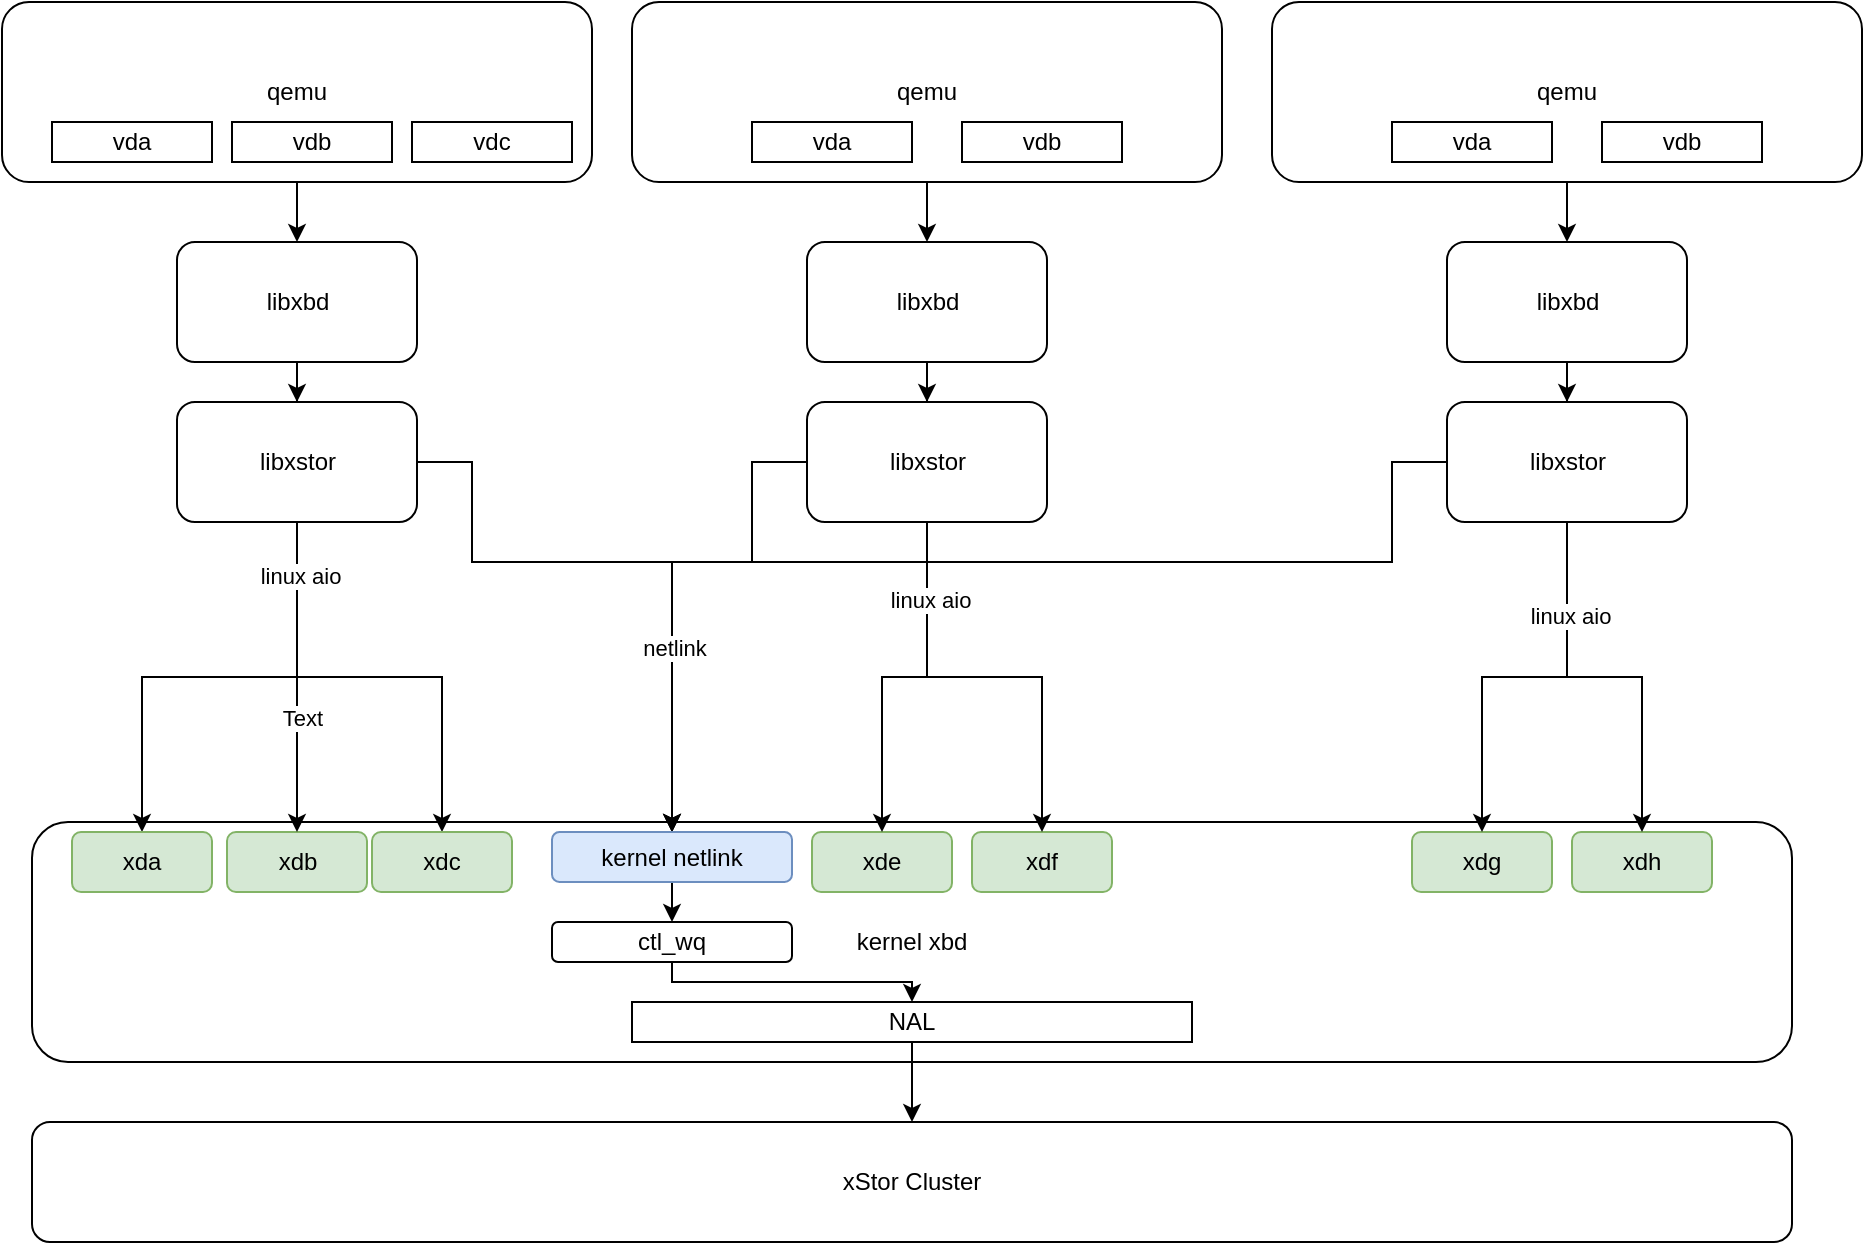 <mxfile version="14.4.3" type="github">
  <diagram id="c5xd6zAxmUlIKTS7ceqc" name="Page-1">
    <mxGraphModel dx="1426" dy="737" grid="1" gridSize="10" guides="1" tooltips="1" connect="1" arrows="1" fold="1" page="1" pageScale="1" pageWidth="827" pageHeight="1169" math="0" shadow="0">
      <root>
        <mxCell id="0" />
        <mxCell id="1" parent="0" />
        <mxCell id="djnP0JwhcujEe2xNqMuk-10" value="kernel xbd" style="rounded=1;whiteSpace=wrap;html=1;" parent="1" vertex="1">
          <mxGeometry x="70" y="460" width="880" height="120" as="geometry" />
        </mxCell>
        <mxCell id="djnP0JwhcujEe2xNqMuk-4" value="" style="edgeStyle=orthogonalEdgeStyle;rounded=0;orthogonalLoop=1;jettySize=auto;html=1;" parent="1" source="djnP0JwhcujEe2xNqMuk-2" target="djnP0JwhcujEe2xNqMuk-3" edge="1">
          <mxGeometry relative="1" as="geometry" />
        </mxCell>
        <mxCell id="djnP0JwhcujEe2xNqMuk-2" value="qemu" style="rounded=1;whiteSpace=wrap;html=1;" parent="1" vertex="1">
          <mxGeometry x="55" y="50" width="295" height="90" as="geometry" />
        </mxCell>
        <mxCell id="djnP0JwhcujEe2xNqMuk-6" value="" style="edgeStyle=orthogonalEdgeStyle;rounded=0;orthogonalLoop=1;jettySize=auto;html=1;" parent="1" source="djnP0JwhcujEe2xNqMuk-3" target="djnP0JwhcujEe2xNqMuk-5" edge="1">
          <mxGeometry relative="1" as="geometry" />
        </mxCell>
        <mxCell id="djnP0JwhcujEe2xNqMuk-3" value="libxbd" style="whiteSpace=wrap;html=1;rounded=1;" parent="1" vertex="1">
          <mxGeometry x="142.5" y="170" width="120" height="60" as="geometry" />
        </mxCell>
        <mxCell id="djnP0JwhcujEe2xNqMuk-19" style="edgeStyle=orthogonalEdgeStyle;rounded=0;orthogonalLoop=1;jettySize=auto;html=1;exitX=0.5;exitY=1;exitDx=0;exitDy=0;entryX=0.5;entryY=0;entryDx=0;entryDy=0;" parent="1" source="djnP0JwhcujEe2xNqMuk-5" target="djnP0JwhcujEe2xNqMuk-11" edge="1">
          <mxGeometry relative="1" as="geometry" />
        </mxCell>
        <mxCell id="djnP0JwhcujEe2xNqMuk-21" style="edgeStyle=orthogonalEdgeStyle;rounded=0;orthogonalLoop=1;jettySize=auto;html=1;exitX=0.5;exitY=1;exitDx=0;exitDy=0;entryX=0.5;entryY=0;entryDx=0;entryDy=0;" parent="1" source="djnP0JwhcujEe2xNqMuk-5" target="djnP0JwhcujEe2xNqMuk-13" edge="1">
          <mxGeometry relative="1" as="geometry" />
        </mxCell>
        <mxCell id="djnP0JwhcujEe2xNqMuk-47" style="edgeStyle=orthogonalEdgeStyle;rounded=0;orthogonalLoop=1;jettySize=auto;html=1;exitX=1;exitY=0.5;exitDx=0;exitDy=0;entryX=0.5;entryY=0;entryDx=0;entryDy=0;" parent="1" source="djnP0JwhcujEe2xNqMuk-5" target="djnP0JwhcujEe2xNqMuk-45" edge="1">
          <mxGeometry relative="1" as="geometry">
            <Array as="points">
              <mxPoint x="290" y="280" />
              <mxPoint x="290" y="330" />
              <mxPoint x="390" y="330" />
            </Array>
          </mxGeometry>
        </mxCell>
        <mxCell id="djnP0JwhcujEe2xNqMuk-5" value="libxstor" style="whiteSpace=wrap;html=1;rounded=1;" parent="1" vertex="1">
          <mxGeometry x="142.5" y="250" width="120" height="60" as="geometry" />
        </mxCell>
        <mxCell id="djnP0JwhcujEe2xNqMuk-7" value="vda" style="rounded=0;whiteSpace=wrap;html=1;" parent="1" vertex="1">
          <mxGeometry x="80" y="110" width="80" height="20" as="geometry" />
        </mxCell>
        <mxCell id="djnP0JwhcujEe2xNqMuk-8" value="vdb" style="rounded=0;whiteSpace=wrap;html=1;" parent="1" vertex="1">
          <mxGeometry x="170" y="110" width="80" height="20" as="geometry" />
        </mxCell>
        <mxCell id="djnP0JwhcujEe2xNqMuk-9" value="vdc" style="rounded=0;whiteSpace=wrap;html=1;" parent="1" vertex="1">
          <mxGeometry x="260" y="110" width="80" height="20" as="geometry" />
        </mxCell>
        <mxCell id="djnP0JwhcujEe2xNqMuk-11" value="xda" style="rounded=1;whiteSpace=wrap;html=1;fillColor=#d5e8d4;strokeColor=#82b366;" parent="1" vertex="1">
          <mxGeometry x="90" y="465" width="70" height="30" as="geometry" />
        </mxCell>
        <mxCell id="djnP0JwhcujEe2xNqMuk-12" value="xdb" style="rounded=1;whiteSpace=wrap;html=1;fillColor=#d5e8d4;strokeColor=#82b366;" parent="1" vertex="1">
          <mxGeometry x="167.5" y="465" width="70" height="30" as="geometry" />
        </mxCell>
        <mxCell id="djnP0JwhcujEe2xNqMuk-13" value="xdc" style="rounded=1;whiteSpace=wrap;html=1;fillColor=#d5e8d4;strokeColor=#82b366;" parent="1" vertex="1">
          <mxGeometry x="240" y="465" width="70" height="30" as="geometry" />
        </mxCell>
        <mxCell id="djnP0JwhcujEe2xNqMuk-15" value="xde" style="rounded=1;whiteSpace=wrap;html=1;fillColor=#d5e8d4;strokeColor=#82b366;" parent="1" vertex="1">
          <mxGeometry x="460" y="465" width="70" height="30" as="geometry" />
        </mxCell>
        <mxCell id="djnP0JwhcujEe2xNqMuk-16" value="xdf" style="rounded=1;whiteSpace=wrap;html=1;fillColor=#d5e8d4;strokeColor=#82b366;" parent="1" vertex="1">
          <mxGeometry x="540" y="465" width="70" height="30" as="geometry" />
        </mxCell>
        <mxCell id="djnP0JwhcujEe2xNqMuk-17" value="xdg" style="rounded=1;whiteSpace=wrap;html=1;fillColor=#d5e8d4;strokeColor=#82b366;" parent="1" vertex="1">
          <mxGeometry x="760" y="465" width="70" height="30" as="geometry" />
        </mxCell>
        <mxCell id="djnP0JwhcujEe2xNqMuk-18" value="xdh" style="rounded=1;whiteSpace=wrap;html=1;fillColor=#d5e8d4;strokeColor=#82b366;" parent="1" vertex="1">
          <mxGeometry x="840" y="465" width="70" height="30" as="geometry" />
        </mxCell>
        <mxCell id="djnP0JwhcujEe2xNqMuk-23" style="edgeStyle=orthogonalEdgeStyle;rounded=0;orthogonalLoop=1;jettySize=auto;html=1;exitX=0.5;exitY=1;exitDx=0;exitDy=0;entryX=0.5;entryY=0;entryDx=0;entryDy=0;" parent="1" source="djnP0JwhcujEe2xNqMuk-5" target="djnP0JwhcujEe2xNqMuk-12" edge="1">
          <mxGeometry relative="1" as="geometry">
            <Array as="points">
              <mxPoint x="203" y="465" />
            </Array>
          </mxGeometry>
        </mxCell>
        <mxCell id="djnP0JwhcujEe2xNqMuk-54" value="Text" style="edgeLabel;html=1;align=center;verticalAlign=middle;resizable=0;points=[];" parent="djnP0JwhcujEe2xNqMuk-23" vertex="1" connectable="0">
          <mxGeometry x="0.265" y="2" relative="1" as="geometry">
            <mxPoint as="offset" />
          </mxGeometry>
        </mxCell>
        <mxCell id="djnP0JwhcujEe2xNqMuk-55" value="linux aio" style="edgeLabel;html=1;align=center;verticalAlign=middle;resizable=0;points=[];" parent="djnP0JwhcujEe2xNqMuk-23" vertex="1" connectable="0">
          <mxGeometry x="-0.652" y="1" relative="1" as="geometry">
            <mxPoint as="offset" />
          </mxGeometry>
        </mxCell>
        <mxCell id="djnP0JwhcujEe2xNqMuk-24" value="" style="edgeStyle=orthogonalEdgeStyle;rounded=0;orthogonalLoop=1;jettySize=auto;html=1;" parent="1" source="djnP0JwhcujEe2xNqMuk-25" target="djnP0JwhcujEe2xNqMuk-27" edge="1">
          <mxGeometry relative="1" as="geometry" />
        </mxCell>
        <mxCell id="djnP0JwhcujEe2xNqMuk-25" value="qemu" style="rounded=1;whiteSpace=wrap;html=1;" parent="1" vertex="1">
          <mxGeometry x="370" y="50" width="295" height="90" as="geometry" />
        </mxCell>
        <mxCell id="djnP0JwhcujEe2xNqMuk-26" value="" style="edgeStyle=orthogonalEdgeStyle;rounded=0;orthogonalLoop=1;jettySize=auto;html=1;" parent="1" source="djnP0JwhcujEe2xNqMuk-27" target="djnP0JwhcujEe2xNqMuk-28" edge="1">
          <mxGeometry relative="1" as="geometry" />
        </mxCell>
        <mxCell id="djnP0JwhcujEe2xNqMuk-27" value="libxbd" style="whiteSpace=wrap;html=1;rounded=1;" parent="1" vertex="1">
          <mxGeometry x="457.5" y="170" width="120" height="60" as="geometry" />
        </mxCell>
        <mxCell id="djnP0JwhcujEe2xNqMuk-33" style="edgeStyle=orthogonalEdgeStyle;rounded=0;orthogonalLoop=1;jettySize=auto;html=1;exitX=0.5;exitY=1;exitDx=0;exitDy=0;entryX=0.5;entryY=0;entryDx=0;entryDy=0;" parent="1" source="djnP0JwhcujEe2xNqMuk-28" target="djnP0JwhcujEe2xNqMuk-15" edge="1">
          <mxGeometry relative="1" as="geometry" />
        </mxCell>
        <mxCell id="djnP0JwhcujEe2xNqMuk-34" style="edgeStyle=orthogonalEdgeStyle;rounded=0;orthogonalLoop=1;jettySize=auto;html=1;exitX=0.5;exitY=1;exitDx=0;exitDy=0;entryX=0.5;entryY=0;entryDx=0;entryDy=0;" parent="1" source="djnP0JwhcujEe2xNqMuk-28" target="djnP0JwhcujEe2xNqMuk-16" edge="1">
          <mxGeometry relative="1" as="geometry" />
        </mxCell>
        <mxCell id="djnP0JwhcujEe2xNqMuk-56" value="linux aio" style="edgeLabel;html=1;align=center;verticalAlign=middle;resizable=0;points=[];" parent="djnP0JwhcujEe2xNqMuk-34" vertex="1" connectable="0">
          <mxGeometry x="-0.633" y="1" relative="1" as="geometry">
            <mxPoint as="offset" />
          </mxGeometry>
        </mxCell>
        <mxCell id="djnP0JwhcujEe2xNqMuk-51" style="edgeStyle=orthogonalEdgeStyle;rounded=0;orthogonalLoop=1;jettySize=auto;html=1;exitX=0;exitY=0.5;exitDx=0;exitDy=0;entryX=0.5;entryY=0;entryDx=0;entryDy=0;" parent="1" source="djnP0JwhcujEe2xNqMuk-28" target="djnP0JwhcujEe2xNqMuk-45" edge="1">
          <mxGeometry relative="1" as="geometry">
            <Array as="points">
              <mxPoint x="430" y="280" />
              <mxPoint x="430" y="330" />
              <mxPoint x="390" y="330" />
            </Array>
          </mxGeometry>
        </mxCell>
        <mxCell id="djnP0JwhcujEe2xNqMuk-28" value="libxstor" style="whiteSpace=wrap;html=1;rounded=1;" parent="1" vertex="1">
          <mxGeometry x="457.5" y="250" width="120" height="60" as="geometry" />
        </mxCell>
        <mxCell id="djnP0JwhcujEe2xNqMuk-29" value="vda" style="rounded=0;whiteSpace=wrap;html=1;" parent="1" vertex="1">
          <mxGeometry x="430" y="110" width="80" height="20" as="geometry" />
        </mxCell>
        <mxCell id="djnP0JwhcujEe2xNqMuk-30" value="vdb" style="rounded=0;whiteSpace=wrap;html=1;" parent="1" vertex="1">
          <mxGeometry x="535" y="110" width="80" height="20" as="geometry" />
        </mxCell>
        <mxCell id="djnP0JwhcujEe2xNqMuk-35" value="" style="edgeStyle=orthogonalEdgeStyle;rounded=0;orthogonalLoop=1;jettySize=auto;html=1;" parent="1" source="djnP0JwhcujEe2xNqMuk-36" target="djnP0JwhcujEe2xNqMuk-38" edge="1">
          <mxGeometry relative="1" as="geometry" />
        </mxCell>
        <mxCell id="djnP0JwhcujEe2xNqMuk-36" value="qemu" style="rounded=1;whiteSpace=wrap;html=1;" parent="1" vertex="1">
          <mxGeometry x="690" y="50" width="295" height="90" as="geometry" />
        </mxCell>
        <mxCell id="djnP0JwhcujEe2xNqMuk-37" value="" style="edgeStyle=orthogonalEdgeStyle;rounded=0;orthogonalLoop=1;jettySize=auto;html=1;" parent="1" source="djnP0JwhcujEe2xNqMuk-38" target="djnP0JwhcujEe2xNqMuk-39" edge="1">
          <mxGeometry relative="1" as="geometry" />
        </mxCell>
        <mxCell id="djnP0JwhcujEe2xNqMuk-38" value="libxbd" style="whiteSpace=wrap;html=1;rounded=1;" parent="1" vertex="1">
          <mxGeometry x="777.5" y="170" width="120" height="60" as="geometry" />
        </mxCell>
        <mxCell id="djnP0JwhcujEe2xNqMuk-43" style="edgeStyle=orthogonalEdgeStyle;rounded=0;orthogonalLoop=1;jettySize=auto;html=1;exitX=0.5;exitY=1;exitDx=0;exitDy=0;entryX=0.5;entryY=0;entryDx=0;entryDy=0;" parent="1" source="djnP0JwhcujEe2xNqMuk-39" target="djnP0JwhcujEe2xNqMuk-17" edge="1">
          <mxGeometry relative="1" as="geometry" />
        </mxCell>
        <mxCell id="djnP0JwhcujEe2xNqMuk-44" style="edgeStyle=orthogonalEdgeStyle;rounded=0;orthogonalLoop=1;jettySize=auto;html=1;exitX=0.5;exitY=1;exitDx=0;exitDy=0;entryX=0.5;entryY=0;entryDx=0;entryDy=0;" parent="1" source="djnP0JwhcujEe2xNqMuk-39" target="djnP0JwhcujEe2xNqMuk-18" edge="1">
          <mxGeometry relative="1" as="geometry" />
        </mxCell>
        <mxCell id="djnP0JwhcujEe2xNqMuk-57" value="linux aio" style="edgeLabel;html=1;align=center;verticalAlign=middle;resizable=0;points=[];" parent="djnP0JwhcujEe2xNqMuk-44" vertex="1" connectable="0">
          <mxGeometry x="-0.512" y="1" relative="1" as="geometry">
            <mxPoint as="offset" />
          </mxGeometry>
        </mxCell>
        <mxCell id="djnP0JwhcujEe2xNqMuk-52" style="edgeStyle=orthogonalEdgeStyle;rounded=0;orthogonalLoop=1;jettySize=auto;html=1;exitX=0;exitY=0.5;exitDx=0;exitDy=0;entryX=0.5;entryY=0;entryDx=0;entryDy=0;" parent="1" source="djnP0JwhcujEe2xNqMuk-39" target="djnP0JwhcujEe2xNqMuk-45" edge="1">
          <mxGeometry relative="1" as="geometry">
            <Array as="points">
              <mxPoint x="750" y="280" />
              <mxPoint x="750" y="330" />
              <mxPoint x="390" y="330" />
            </Array>
          </mxGeometry>
        </mxCell>
        <mxCell id="djnP0JwhcujEe2xNqMuk-53" value="netlink" style="edgeLabel;html=1;align=center;verticalAlign=middle;resizable=0;points=[];" parent="djnP0JwhcujEe2xNqMuk-52" vertex="1" connectable="0">
          <mxGeometry x="0.679" y="1" relative="1" as="geometry">
            <mxPoint as="offset" />
          </mxGeometry>
        </mxCell>
        <mxCell id="djnP0JwhcujEe2xNqMuk-39" value="libxstor" style="whiteSpace=wrap;html=1;rounded=1;" parent="1" vertex="1">
          <mxGeometry x="777.5" y="250" width="120" height="60" as="geometry" />
        </mxCell>
        <mxCell id="djnP0JwhcujEe2xNqMuk-40" value="vda" style="rounded=0;whiteSpace=wrap;html=1;" parent="1" vertex="1">
          <mxGeometry x="750" y="110" width="80" height="20" as="geometry" />
        </mxCell>
        <mxCell id="djnP0JwhcujEe2xNqMuk-41" value="vdb" style="rounded=0;whiteSpace=wrap;html=1;" parent="1" vertex="1">
          <mxGeometry x="855" y="110" width="80" height="20" as="geometry" />
        </mxCell>
        <mxCell id="75DISTTZGsw6GLym1B8j-2" style="edgeStyle=orthogonalEdgeStyle;rounded=0;orthogonalLoop=1;jettySize=auto;html=1;exitX=0.5;exitY=1;exitDx=0;exitDy=0;entryX=0.5;entryY=0;entryDx=0;entryDy=0;" edge="1" parent="1" source="djnP0JwhcujEe2xNqMuk-45" target="75DISTTZGsw6GLym1B8j-1">
          <mxGeometry relative="1" as="geometry" />
        </mxCell>
        <mxCell id="djnP0JwhcujEe2xNqMuk-45" value="kernel netlink" style="rounded=1;whiteSpace=wrap;html=1;fillColor=#dae8fc;strokeColor=#6c8ebf;" parent="1" vertex="1">
          <mxGeometry x="330" y="465" width="120" height="25" as="geometry" />
        </mxCell>
        <mxCell id="djnP0JwhcujEe2xNqMuk-58" value="xStor Cluster" style="rounded=1;whiteSpace=wrap;html=1;" parent="1" vertex="1">
          <mxGeometry x="70" y="610" width="880" height="60" as="geometry" />
        </mxCell>
        <mxCell id="75DISTTZGsw6GLym1B8j-5" style="edgeStyle=orthogonalEdgeStyle;rounded=0;orthogonalLoop=1;jettySize=auto;html=1;exitX=0.5;exitY=1;exitDx=0;exitDy=0;entryX=0.5;entryY=0;entryDx=0;entryDy=0;" edge="1" parent="1" source="75DISTTZGsw6GLym1B8j-1" target="75DISTTZGsw6GLym1B8j-4">
          <mxGeometry relative="1" as="geometry">
            <Array as="points">
              <mxPoint x="390" y="540" />
              <mxPoint x="510" y="540" />
            </Array>
          </mxGeometry>
        </mxCell>
        <mxCell id="75DISTTZGsw6GLym1B8j-1" value="ctl_wq" style="rounded=1;whiteSpace=wrap;html=1;" vertex="1" parent="1">
          <mxGeometry x="330" y="510" width="120" height="20" as="geometry" />
        </mxCell>
        <mxCell id="75DISTTZGsw6GLym1B8j-6" style="edgeStyle=orthogonalEdgeStyle;rounded=0;orthogonalLoop=1;jettySize=auto;html=1;exitX=0.5;exitY=1;exitDx=0;exitDy=0;entryX=0.5;entryY=0;entryDx=0;entryDy=0;" edge="1" parent="1" source="75DISTTZGsw6GLym1B8j-4" target="djnP0JwhcujEe2xNqMuk-58">
          <mxGeometry relative="1" as="geometry" />
        </mxCell>
        <mxCell id="75DISTTZGsw6GLym1B8j-4" value="NAL" style="rounded=0;whiteSpace=wrap;html=1;" vertex="1" parent="1">
          <mxGeometry x="370" y="550" width="280" height="20" as="geometry" />
        </mxCell>
      </root>
    </mxGraphModel>
  </diagram>
</mxfile>
